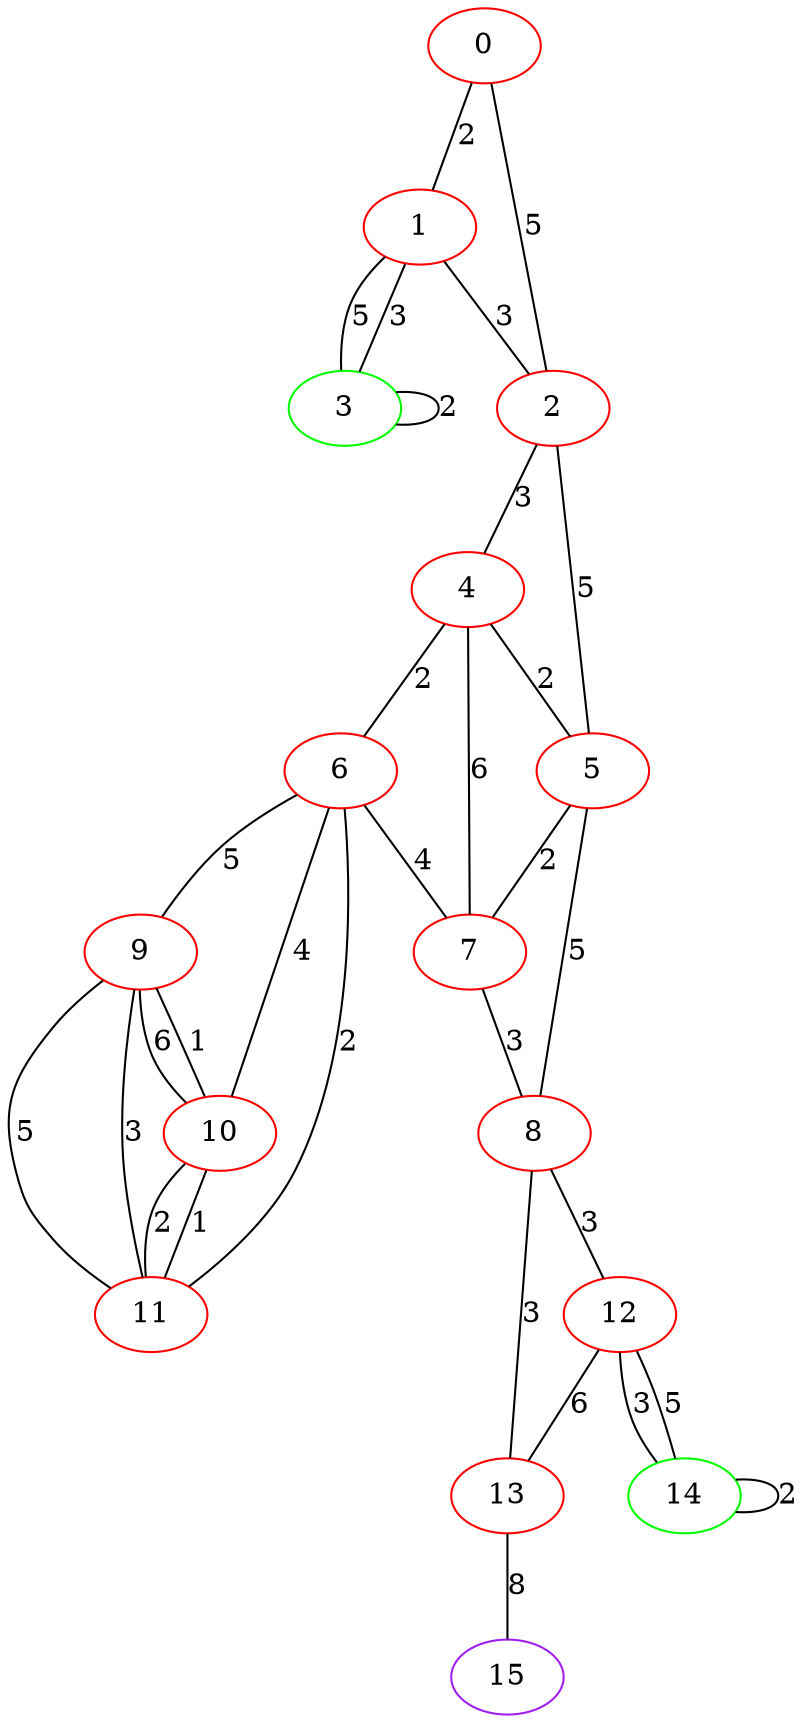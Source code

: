 graph "" {
0 [color=red, weight=1];
1 [color=red, weight=1];
2 [color=red, weight=1];
3 [color=green, weight=2];
4 [color=red, weight=1];
5 [color=red, weight=1];
6 [color=red, weight=1];
7 [color=red, weight=1];
8 [color=red, weight=1];
9 [color=red, weight=1];
10 [color=red, weight=1];
11 [color=red, weight=1];
12 [color=red, weight=1];
13 [color=red, weight=1];
14 [color=green, weight=2];
15 [color=purple, weight=4];
0 -- 1  [key=0, label=2];
0 -- 2  [key=0, label=5];
1 -- 2  [key=0, label=3];
1 -- 3  [key=0, label=5];
1 -- 3  [key=1, label=3];
2 -- 4  [key=0, label=3];
2 -- 5  [key=0, label=5];
3 -- 3  [key=0, label=2];
4 -- 5  [key=0, label=2];
4 -- 6  [key=0, label=2];
4 -- 7  [key=0, label=6];
5 -- 8  [key=0, label=5];
5 -- 7  [key=0, label=2];
6 -- 9  [key=0, label=5];
6 -- 10  [key=0, label=4];
6 -- 11  [key=0, label=2];
6 -- 7  [key=0, label=4];
7 -- 8  [key=0, label=3];
8 -- 13  [key=0, label=3];
8 -- 12  [key=0, label=3];
9 -- 10  [key=0, label=6];
9 -- 10  [key=1, label=1];
9 -- 11  [key=0, label=5];
9 -- 11  [key=1, label=3];
10 -- 11  [key=0, label=1];
10 -- 11  [key=1, label=2];
12 -- 13  [key=0, label=6];
12 -- 14  [key=0, label=3];
12 -- 14  [key=1, label=5];
13 -- 15  [key=0, label=8];
14 -- 14  [key=0, label=2];
}
